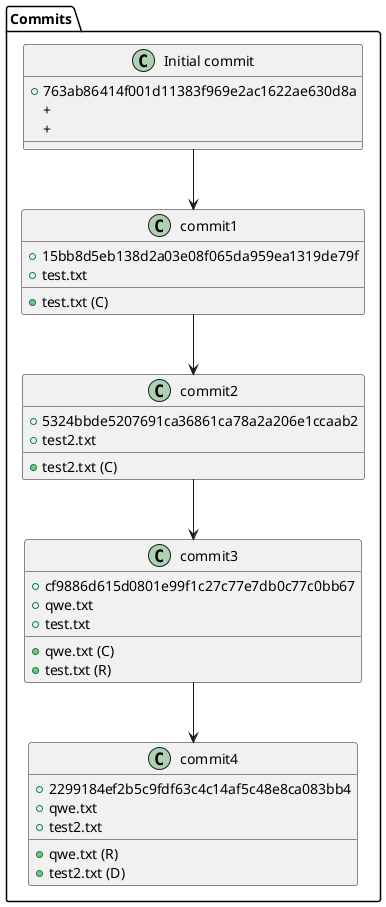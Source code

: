 @startuml
!define RECTANGLE class
package "Commits" {
    RECTANGLE "Initial commit" as 763ab86{
        + 763ab86414f001d11383f969e2ac1622ae630d8a
        + 
        + 
    }
    RECTANGLE "commit1" as 15bb8d5{
        + 15bb8d5eb138d2a03e08f065da959ea1319de79f
        + test.txt
        + test.txt (C)
    }
    763ab86 --> 15bb8d5
    RECTANGLE "commit2" as 5324bbd{
        + 5324bbde5207691ca36861ca78a2a206e1ccaab2
        + test2.txt
        + test2.txt (C)
    }
    15bb8d5 --> 5324bbd
    RECTANGLE "commit3" as cf9886d{
        + cf9886d615d0801e99f1c27c77e7db0c77c0bb67
        + qwe.txt
        + test.txt
        + qwe.txt (C)
        + test.txt (R)
    }
    5324bbd --> cf9886d
    RECTANGLE "commit4" as 2299184{
        + 2299184ef2b5c9fdf63c4c14af5c48e8ca083bb4
        + qwe.txt
        + test2.txt
        + qwe.txt (R)
        + test2.txt (D)
    }
    cf9886d --> 2299184
}
@enduml